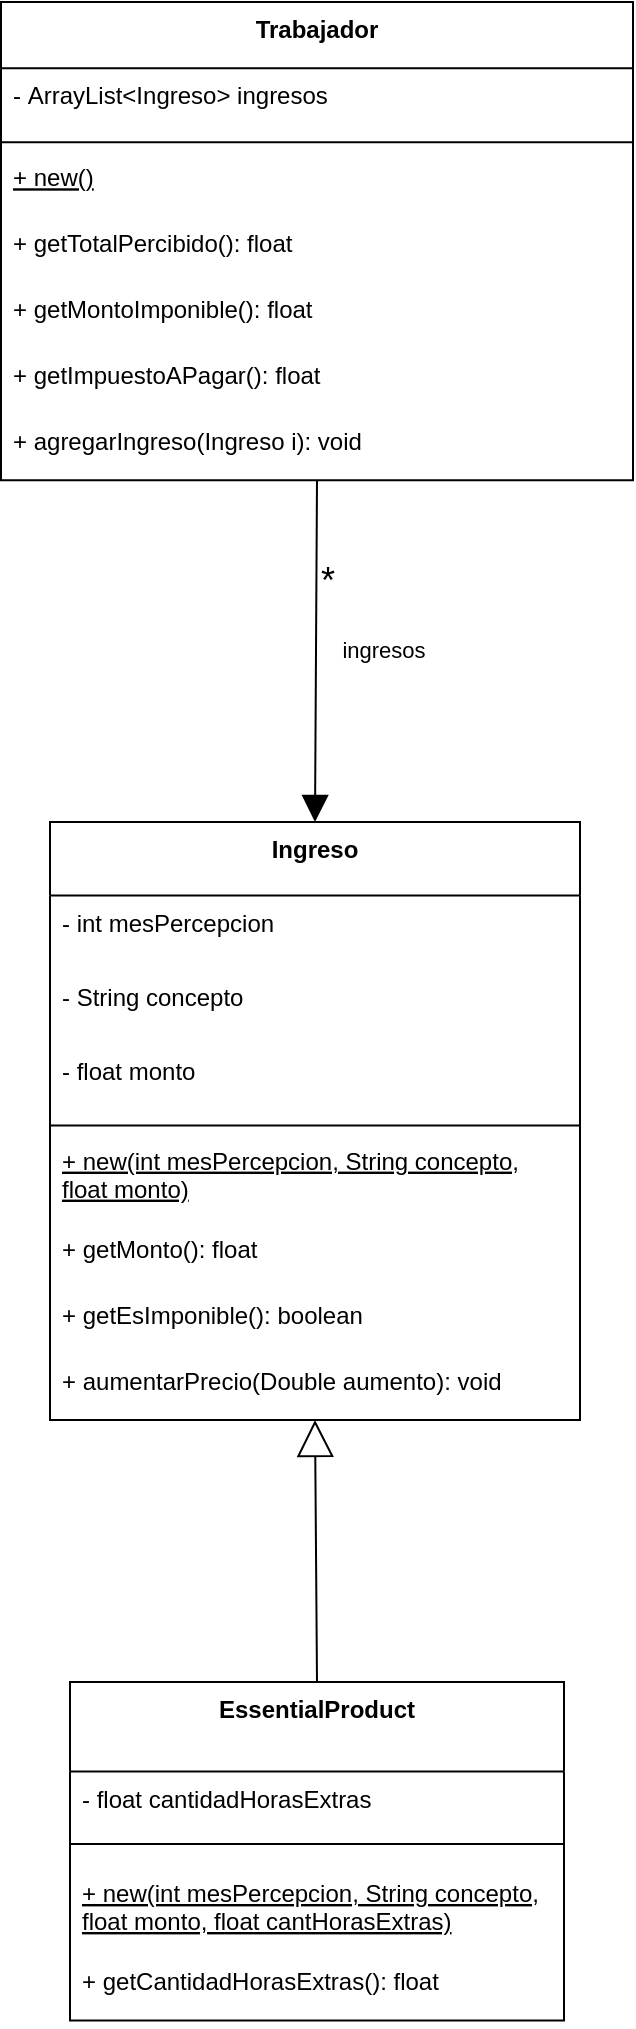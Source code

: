 <mxfile version="28.2.0">
  <diagram name="Página-1" id="v0irZQZD-AgjUnjWvS5Q">
    <mxGraphModel dx="862" dy="1651" grid="1" gridSize="10" guides="1" tooltips="1" connect="1" arrows="1" fold="1" page="1" pageScale="1" pageWidth="827" pageHeight="1169" math="0" shadow="0">
      <root>
        <mxCell id="0" />
        <mxCell id="1" parent="0" />
        <mxCell id="2" value="Trabajador" style="swimlane;fontStyle=1;align=center;verticalAlign=top;childLayout=stackLayout;horizontal=1;startSize=33.143;horizontalStack=0;resizeParent=1;resizeParentMax=0;resizeLast=0;collapsible=0;marginBottom=0;" parent="1" vertex="1">
          <mxGeometry x="8.5" y="-80" width="316" height="239.143" as="geometry" />
        </mxCell>
        <mxCell id="3" value="- ArrayList&lt;Ingreso&gt; ingresos" style="text;strokeColor=none;fillColor=none;align=left;verticalAlign=top;spacingLeft=4;spacingRight=4;overflow=hidden;rotatable=0;points=[[0,0.5],[1,0.5]];portConstraint=eastwest;" parent="2" vertex="1">
          <mxGeometry y="33.143" width="316" height="33" as="geometry" />
        </mxCell>
        <mxCell id="6" style="line;strokeWidth=1;fillColor=none;align=left;verticalAlign=middle;spacingTop=-1;spacingLeft=3;spacingRight=3;rotatable=0;labelPosition=right;points=[];portConstraint=eastwest;strokeColor=inherit;" parent="2" vertex="1">
          <mxGeometry y="66.143" width="316" height="8" as="geometry" />
        </mxCell>
        <mxCell id="7" value="+ new()" style="text;strokeColor=none;fillColor=none;align=left;verticalAlign=top;spacingLeft=4;spacingRight=4;overflow=hidden;rotatable=0;points=[[0,0.5],[1,0.5]];portConstraint=eastwest;fontStyle=4" parent="2" vertex="1">
          <mxGeometry y="74.143" width="316" height="33" as="geometry" />
        </mxCell>
        <mxCell id="8" value="+ getTotalPercibido(): float" style="text;strokeColor=none;fillColor=none;align=left;verticalAlign=top;spacingLeft=4;spacingRight=4;overflow=hidden;rotatable=0;points=[[0,0.5],[1,0.5]];portConstraint=eastwest;" parent="2" vertex="1">
          <mxGeometry y="107.143" width="316" height="33" as="geometry" />
        </mxCell>
        <mxCell id="bRAY6kc4gkU15kNsdQTN-32" value="+ getMontoImponible(): float" style="text;strokeColor=none;fillColor=none;align=left;verticalAlign=top;spacingLeft=4;spacingRight=4;overflow=hidden;rotatable=0;points=[[0,0.5],[1,0.5]];portConstraint=eastwest;" vertex="1" parent="2">
          <mxGeometry y="140.143" width="316" height="33" as="geometry" />
        </mxCell>
        <mxCell id="bRAY6kc4gkU15kNsdQTN-33" value="+ getImpuestoAPagar(): float" style="text;strokeColor=none;fillColor=none;align=left;verticalAlign=top;spacingLeft=4;spacingRight=4;overflow=hidden;rotatable=0;points=[[0,0.5],[1,0.5]];portConstraint=eastwest;" vertex="1" parent="2">
          <mxGeometry y="173.143" width="316" height="33" as="geometry" />
        </mxCell>
        <mxCell id="9" value="+ agregarIngreso(Ingreso i): void" style="text;strokeColor=none;fillColor=none;align=left;verticalAlign=top;spacingLeft=4;spacingRight=4;overflow=hidden;rotatable=0;points=[[0,0.5],[1,0.5]];portConstraint=eastwest;" parent="2" vertex="1">
          <mxGeometry y="206.143" width="316" height="33" as="geometry" />
        </mxCell>
        <mxCell id="10" value="Ingreso" style="swimlane;fontStyle=1;align=center;verticalAlign=top;childLayout=stackLayout;horizontal=1;startSize=36.8;horizontalStack=0;resizeParent=1;resizeParentMax=0;resizeLast=0;collapsible=0;marginBottom=0;" parent="1" vertex="1">
          <mxGeometry x="33" y="330" width="265" height="299" as="geometry" />
        </mxCell>
        <mxCell id="13" value="- int mesPercepcion" style="text;strokeColor=none;fillColor=none;align=left;verticalAlign=top;spacingLeft=4;spacingRight=4;overflow=hidden;rotatable=0;points=[[0,0.5],[1,0.5]];portConstraint=eastwest;" parent="10" vertex="1">
          <mxGeometry y="36.8" width="265" height="37" as="geometry" />
        </mxCell>
        <mxCell id="11" value="- String concepto" style="text;strokeColor=none;fillColor=none;align=left;verticalAlign=top;spacingLeft=4;spacingRight=4;overflow=hidden;rotatable=0;points=[[0,0.5],[1,0.5]];portConstraint=eastwest;" parent="10" vertex="1">
          <mxGeometry y="73.8" width="265" height="37" as="geometry" />
        </mxCell>
        <mxCell id="12" value="- float monto" style="text;strokeColor=none;fillColor=none;align=left;verticalAlign=top;spacingLeft=4;spacingRight=4;overflow=hidden;rotatable=0;points=[[0,0.5],[1,0.5]];portConstraint=eastwest;" parent="10" vertex="1">
          <mxGeometry y="110.8" width="265" height="37" as="geometry" />
        </mxCell>
        <mxCell id="14" style="line;strokeWidth=1;fillColor=none;align=left;verticalAlign=middle;spacingTop=-1;spacingLeft=3;spacingRight=3;rotatable=0;labelPosition=right;points=[];portConstraint=eastwest;strokeColor=inherit;" parent="10" vertex="1">
          <mxGeometry y="147.8" width="265" height="8" as="geometry" />
        </mxCell>
        <mxCell id="15" value="+ new(int mesPercepcion, String concepto,&#xa;float monto)" style="text;strokeColor=none;fillColor=none;align=left;verticalAlign=top;spacingLeft=4;spacingRight=4;overflow=hidden;rotatable=0;points=[[0,0.5],[1,0.5]];portConstraint=eastwest;fontStyle=4" parent="10" vertex="1">
          <mxGeometry y="155.8" width="265" height="44.2" as="geometry" />
        </mxCell>
        <mxCell id="bRAY6kc4gkU15kNsdQTN-27" value="+ getMonto(): float" style="text;strokeColor=none;fillColor=none;align=left;verticalAlign=top;spacingLeft=4;spacingRight=4;overflow=hidden;rotatable=0;points=[[0,0.5],[1,0.5]];portConstraint=eastwest;" vertex="1" parent="10">
          <mxGeometry y="200" width="265" height="33" as="geometry" />
        </mxCell>
        <mxCell id="bRAY6kc4gkU15kNsdQTN-28" value="+ getEsImponible(): boolean" style="text;strokeColor=none;fillColor=none;align=left;verticalAlign=top;spacingLeft=4;spacingRight=4;overflow=hidden;rotatable=0;points=[[0,0.5],[1,0.5]];portConstraint=eastwest;" vertex="1" parent="10">
          <mxGeometry y="233" width="265" height="33" as="geometry" />
        </mxCell>
        <mxCell id="bRAY6kc4gkU15kNsdQTN-21" value="+ aumentarPrecio(Double aumento): void" style="text;strokeColor=none;fillColor=none;align=left;verticalAlign=top;spacingLeft=4;spacingRight=4;overflow=hidden;rotatable=0;points=[[0,0.5],[1,0.5]];portConstraint=eastwest;" vertex="1" parent="10">
          <mxGeometry y="266" width="265" height="33" as="geometry" />
        </mxCell>
        <mxCell id="16" value="EssentialProduct" style="swimlane;fontStyle=1;align=center;verticalAlign=top;childLayout=stackLayout;horizontal=1;startSize=44.8;horizontalStack=0;resizeParent=1;resizeParentMax=0;resizeLast=0;collapsible=0;marginBottom=0;" parent="1" vertex="1">
          <mxGeometry x="43" y="760" width="247" height="169.2" as="geometry" />
        </mxCell>
        <mxCell id="17" value="- float cantidadHorasExtras" style="text;strokeColor=none;fillColor=none;align=left;verticalAlign=top;spacingLeft=4;spacingRight=4;overflow=hidden;rotatable=0;points=[[0,0.5],[1,0.5]];portConstraint=eastwest;" parent="16" vertex="1">
          <mxGeometry y="44.8" width="247" height="25.2" as="geometry" />
        </mxCell>
        <mxCell id="18" style="line;strokeWidth=1;fillColor=none;align=left;verticalAlign=middle;spacingTop=-1;spacingLeft=3;spacingRight=3;rotatable=0;labelPosition=right;points=[];portConstraint=eastwest;strokeColor=inherit;" parent="16" vertex="1">
          <mxGeometry y="70" width="247" height="22" as="geometry" />
        </mxCell>
        <mxCell id="bRAY6kc4gkU15kNsdQTN-34" value="+ new(int mesPercepcion, String concepto,&#xa;float monto, float cantHorasExtras)" style="text;strokeColor=none;fillColor=none;align=left;verticalAlign=top;spacingLeft=4;spacingRight=4;overflow=hidden;rotatable=0;points=[[0,0.5],[1,0.5]];portConstraint=eastwest;fontStyle=4" vertex="1" parent="16">
          <mxGeometry y="92" width="247" height="44.2" as="geometry" />
        </mxCell>
        <mxCell id="bRAY6kc4gkU15kNsdQTN-36" value="+ getCantidadHorasExtras(): float" style="text;strokeColor=none;fillColor=none;align=left;verticalAlign=top;spacingLeft=4;spacingRight=4;overflow=hidden;rotatable=0;points=[[0,0.5],[1,0.5]];portConstraint=eastwest;" vertex="1" parent="16">
          <mxGeometry y="136.2" width="247" height="33" as="geometry" />
        </mxCell>
        <mxCell id="19" value="ingresos" style="curved=1;startArrow=none;endArrow=block;endSize=11;exitX=0.5;exitY=1;entryX=0.5;entryY=0;endFill=1;" parent="1" source="2" target="10" edge="1">
          <mxGeometry x="-0.019" y="34" relative="1" as="geometry">
            <Array as="points" />
            <mxPoint as="offset" />
          </mxGeometry>
        </mxCell>
        <mxCell id="20" value="*" style="edgeLabel;resizable=0;labelBackgroundColor=none;fontSize=18;align=left;verticalAlign=bottom;" parent="19" vertex="1">
          <mxGeometry x="1" relative="1" as="geometry">
            <mxPoint x="1" y="-110" as="offset" />
          </mxGeometry>
        </mxCell>
        <mxCell id="21" value="" style="curved=1;startArrow=block;startSize=16;startFill=0;endArrow=none;exitX=0.5;exitY=1;entryX=0.5;entryY=0;" parent="1" source="10" target="16" edge="1">
          <mxGeometry relative="1" as="geometry">
            <Array as="points" />
          </mxGeometry>
        </mxCell>
      </root>
    </mxGraphModel>
  </diagram>
</mxfile>
